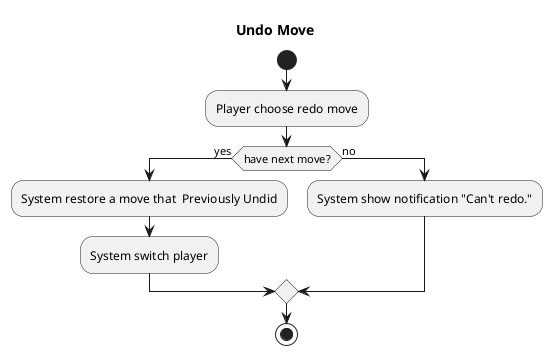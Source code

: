 @startuml "Activity diagram"
title "Undo Move"

start
:Player choose redo move;
if (have next move?) then (yes)
    :System restore a move that  Previously Undid;
    :System switch player;
else (no)
    :System show notification "Can't redo.";
endif
stop
@enduml
